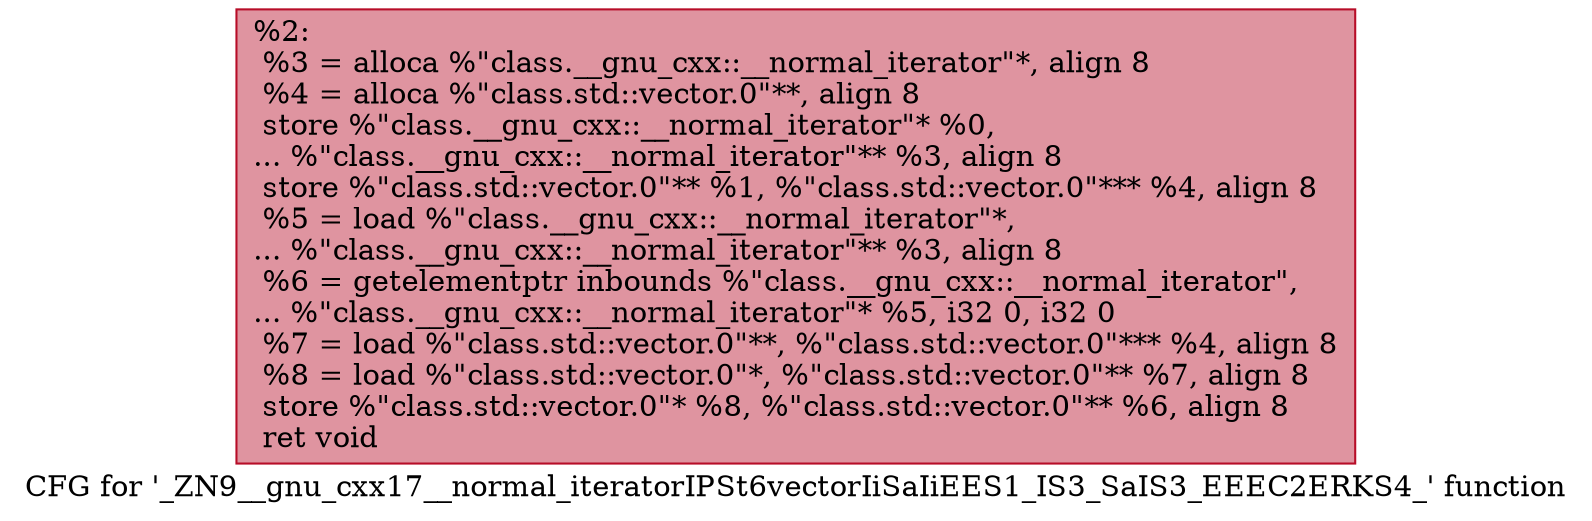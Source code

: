 digraph "CFG for '_ZN9__gnu_cxx17__normal_iteratorIPSt6vectorIiSaIiEES1_IS3_SaIS3_EEEC2ERKS4_' function" {
	label="CFG for '_ZN9__gnu_cxx17__normal_iteratorIPSt6vectorIiSaIiEES1_IS3_SaIS3_EEEC2ERKS4_' function";

	Node0x55aa9ab9ca90 [shape=record,color="#b70d28ff", style=filled, fillcolor="#b70d2870",label="{%2:\l  %3 = alloca %\"class.__gnu_cxx::__normal_iterator\"*, align 8\l  %4 = alloca %\"class.std::vector.0\"**, align 8\l  store %\"class.__gnu_cxx::__normal_iterator\"* %0,\l... %\"class.__gnu_cxx::__normal_iterator\"** %3, align 8\l  store %\"class.std::vector.0\"** %1, %\"class.std::vector.0\"*** %4, align 8\l  %5 = load %\"class.__gnu_cxx::__normal_iterator\"*,\l... %\"class.__gnu_cxx::__normal_iterator\"** %3, align 8\l  %6 = getelementptr inbounds %\"class.__gnu_cxx::__normal_iterator\",\l... %\"class.__gnu_cxx::__normal_iterator\"* %5, i32 0, i32 0\l  %7 = load %\"class.std::vector.0\"**, %\"class.std::vector.0\"*** %4, align 8\l  %8 = load %\"class.std::vector.0\"*, %\"class.std::vector.0\"** %7, align 8\l  store %\"class.std::vector.0\"* %8, %\"class.std::vector.0\"** %6, align 8\l  ret void\l}"];
}
